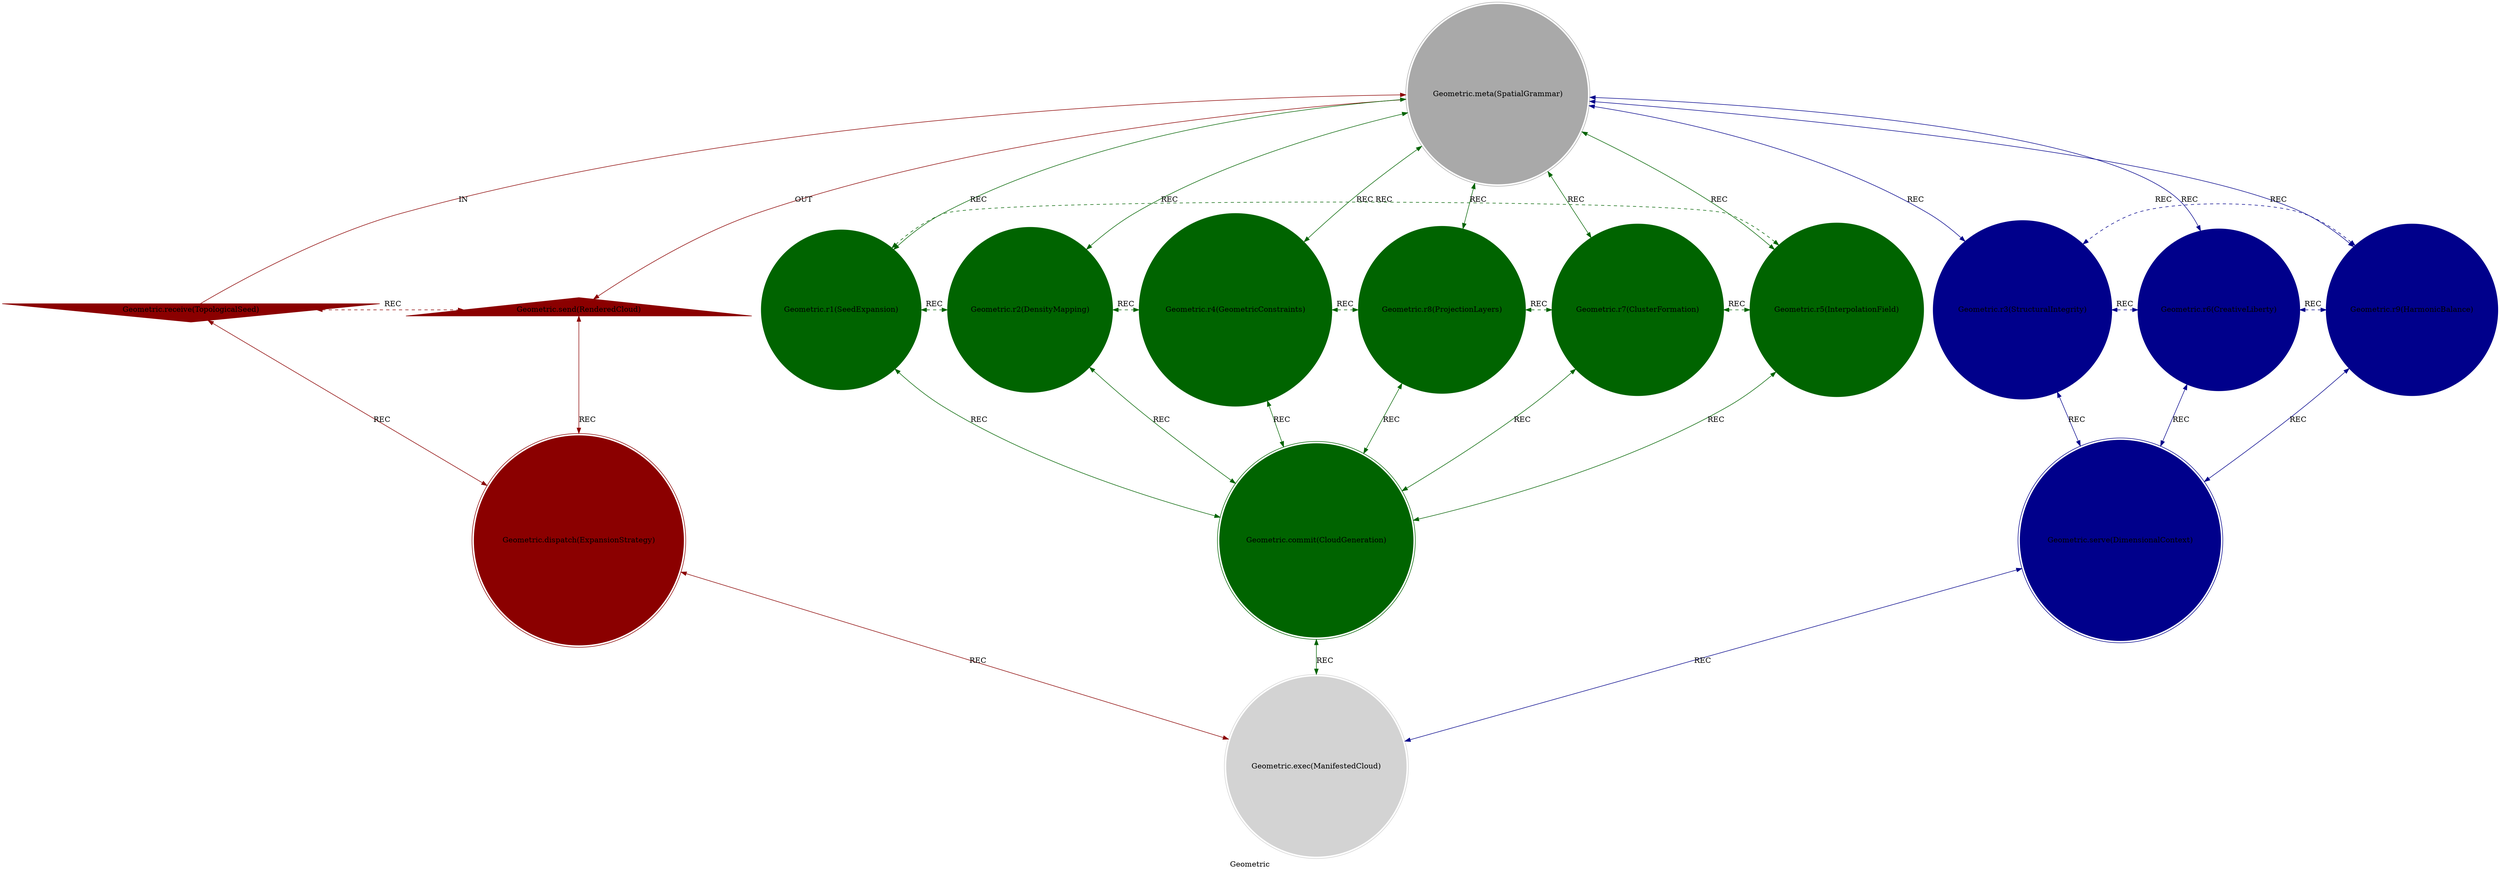 strict digraph GeometricFactor {
    style = filled;
    color = lightgray;
    node [shape = circle; style = filled; color = lightgreen;];
    edge [color = darkgray;];
    label = "Geometric";
    comment = "Transforms topological relationships into spatial point clouds and vice versa";
    
    spark_a_t [label = "Geometric.receive(TopologicalSeed)";comment = "Potential: Abstract spark relationships to expand";shape = invtriangle;color = darkred;];
    spark_0_t [label = "Geometric.meta(SpatialGrammar)";comment = "Abstract: Principles of spatial organization and emergence";shape = doublecircle;color = darkgray;];
    spark_b_t [label = "Geometric.send(RenderedCloud)";comment = "Manifest: Dense point cloud ready for surface reconstruction";shape = triangle;color = darkred;];
    
    spark_1_t [label = "Geometric.r1(SeedExpansion)";comment = "Initiation: Grow sparse topology into dense point distribution";color = darkgreen;];
    spark_2_t [label = "Geometric.r2(DensityMapping)";comment = "Response: Map semantic importance to spatial density";color = darkgreen;];
    spark_4_t [label = "Geometric.r4(GeometricConstraints)";comment = "Integration: Apply sacred geometry and symmetry rules";color = darkgreen;];
    spark_8_t [label = "Geometric.r8(ProjectionLayers)";comment = "Reflection: Handle dimensional reduction and unfolding";color = darkgreen;];
    spark_7_t [label = "Geometric.r7(ClusterFormation)";comment = "Consolidation: Natural grouping and pattern emergence";color = darkgreen;];
    spark_5_t [label = "Geometric.r5(InterpolationField)";comment = "Propagation: Fill gaps and smooth transitions";color = darkgreen;];
    
    spark_3_t [label = "Geometric.r3(StructuralIntegrity)";comment = "Thesis: Maintain topological faithfulness";color = darkblue;];
    spark_6_t [label = "Geometric.r6(CreativeLiberty)";comment = "Antithesis: Allow aesthetic and emergent deviations";color = darkblue;];
    spark_9_t [label = "Geometric.r9(HarmonicBalance)";comment = "Synthesis: Balance structure and emergence";color = darkblue;];
    
    spark_c_t [label = "Geometric.dispatch(ExpansionStrategy)";comment = "Why-Who: Choose between analytical vs generative approaches";shape = doublecircle;color = darkred;];
    spark_d_t [label = "Geometric.commit(CloudGeneration)";comment = "What-How: Technical pipeline for point cloud synthesis";shape = doublecircle;color = darkgreen;];
    spark_e_t [label = "Geometric.serve(DimensionalContext)";comment = "When-Where: Target space and resolution constraints";shape = doublecircle;color = darkblue;];
    spark_f_t [label = "Geometric.exec(ManifestedCloud)";comment = "Which-Closure: Final point cloud with embedded semantics";shape = doublecircle;color = lightgray;];
    
    spark_a_t -> spark_0_t [label = "IN"; comment = "Topology enters spatial domain"; color = darkred; constraint = false;];
    spark_0_t -> spark_b_t [label = "OUT"; comment = "Cloud emerges for rendering"; color = darkred;];
    spark_a_t -> spark_c_t [label = "REC"; comment = "Strategy from seed potential"; color = darkred; dir = both;];
    spark_b_t -> spark_c_t [label = "REC"; comment = "Feedback from manifestation"; color = darkred; dir = both;];
    spark_a_t -> spark_b_t [label = "REC"; comment = "Direct topology-to-cloud path"; color = darkred; dir = both; style = dashed; constraint = false;];
    
    spark_0_t -> spark_1_t [label = "REC"; comment = "Grammar guides expansion"; color = darkgreen; dir = both;];
    spark_0_t -> spark_2_t [label = "REC"; comment = "Grammar informs density"; color = darkgreen; dir = both;];
    spark_0_t -> spark_4_t [label = "REC"; comment = "Grammar sets constraints"; color = darkgreen; dir = both;];
    spark_0_t -> spark_8_t [label = "REC"; comment = "Grammar defines projection"; color = darkgreen; dir = both;];
    spark_0_t -> spark_7_t [label = "REC"; comment = "Grammar shapes clusters"; color = darkgreen; dir = both;];
    spark_0_t -> spark_5_t [label = "REC"; comment = "Grammar controls interpolation"; color = darkgreen; dir = both;];
    
    spark_1_t -> spark_2_t [label = "REC"; comment = "Expansion drives density"; color = darkgreen; dir = both; style = dashed; constraint = false;];
    spark_2_t -> spark_4_t [label = "REC"; comment = "Density meets constraints"; color = darkgreen; dir = both; style = dashed; constraint = false;];
    spark_4_t -> spark_8_t [label = "REC"; comment = "Constraints enable projection"; color = darkgreen; dir = both; style = dashed; constraint = false;];
    spark_8_t -> spark_7_t [label = "REC"; comment = "Projection reveals clusters"; color = darkgreen; dir = both; style = dashed; constraint = false;];
    spark_7_t -> spark_5_t [label = "REC"; comment = "Clusters guide interpolation"; color = darkgreen; dir = both; style = dashed; constraint = false;];
    spark_5_t -> spark_1_t [label = "REC"; comment = "Interpolation refines expansion"; color = darkgreen; dir = both; style = dashed; constraint = false;];
    
    spark_1_t -> spark_d_t [label = "REC"; comment = "Expansion commits to pipeline"; color = darkgreen; dir = both;];
    spark_2_t -> spark_d_t [label = "REC"; comment = "Density commits to pipeline"; color = darkgreen; dir = both;];
    spark_4_t -> spark_d_t [label = "REC"; comment = "Constraints commit to pipeline"; color = darkgreen; dir = both;];
    spark_8_t -> spark_d_t [label = "REC"; comment = "Projection commits to pipeline"; color = darkgreen; dir = both;];
    spark_7_t -> spark_d_t [label = "REC"; comment = "Clusters commit to pipeline"; color = darkgreen; dir = both;];
    spark_5_t -> spark_d_t [label = "REC"; comment = "Interpolation commits to pipeline"; color = darkgreen; dir = both;];
    
    spark_0_t -> spark_3_t [label = "REC"; comment = "Grammar has structural needs"; color = darkblue; dir = both;];
    spark_0_t -> spark_6_t [label = "REC"; comment = "Grammar allows creative space"; color = darkblue; dir = both;];
    spark_0_t -> spark_9_t [label = "REC"; comment = "Grammar seeks balance"; color = darkblue; dir = both;];
    
    spark_3_t -> spark_e_t [label = "REC"; comment = "Integrity serves context"; color = darkblue; dir = both;];
    spark_6_t -> spark_e_t [label = "REC"; comment = "Liberty serves context"; color = darkblue; dir = both;];
    spark_9_t -> spark_e_t [label = "REC"; comment = "Balance serves context"; color = darkblue; dir = both;];
    
    spark_3_t -> spark_6_t [label = "REC"; comment = "Integrity vs Liberty tension"; color = darkblue; dir = both; style = dashed; constraint = false;];
    spark_6_t -> spark_9_t [label = "REC"; comment = "Liberty seeks Balance"; color = darkblue; dir = both; style = dashed; constraint = false;];
    spark_9_t -> spark_3_t [label = "REC"; comment = "Balance informs Integrity"; color = darkblue; dir = both; style = dashed; constraint = false;];
    
    spark_c_t -> spark_f_t [label = "REC"; comment = "Strategy determines final cloud"; color = darkred; dir = both;];
    spark_d_t -> spark_f_t [label = "REC"; comment = "Pipeline produces final cloud"; color = darkgreen; dir = both;];
    spark_e_t -> spark_f_t [label = "REC"; comment = "Context shapes final cloud"; color = darkblue; dir = both;];
}